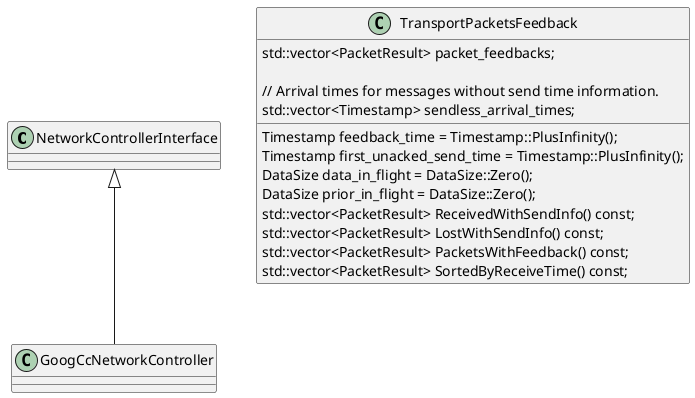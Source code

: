 @startuml

NetworkControllerInterface <|-- GoogCcNetworkController

class TransportPacketsFeedback {

  Timestamp feedback_time = Timestamp::PlusInfinity();
  Timestamp first_unacked_send_time = Timestamp::PlusInfinity();
  DataSize data_in_flight = DataSize::Zero();
  DataSize prior_in_flight = DataSize::Zero();
  std::vector<PacketResult> packet_feedbacks;

  // Arrival times for messages without send time information.
  std::vector<Timestamp> sendless_arrival_times;

  std::vector<PacketResult> ReceivedWithSendInfo() const;
  std::vector<PacketResult> LostWithSendInfo() const;
  std::vector<PacketResult> PacketsWithFeedback() const;
  std::vector<PacketResult> SortedByReceiveTime() const;
}

@enduml